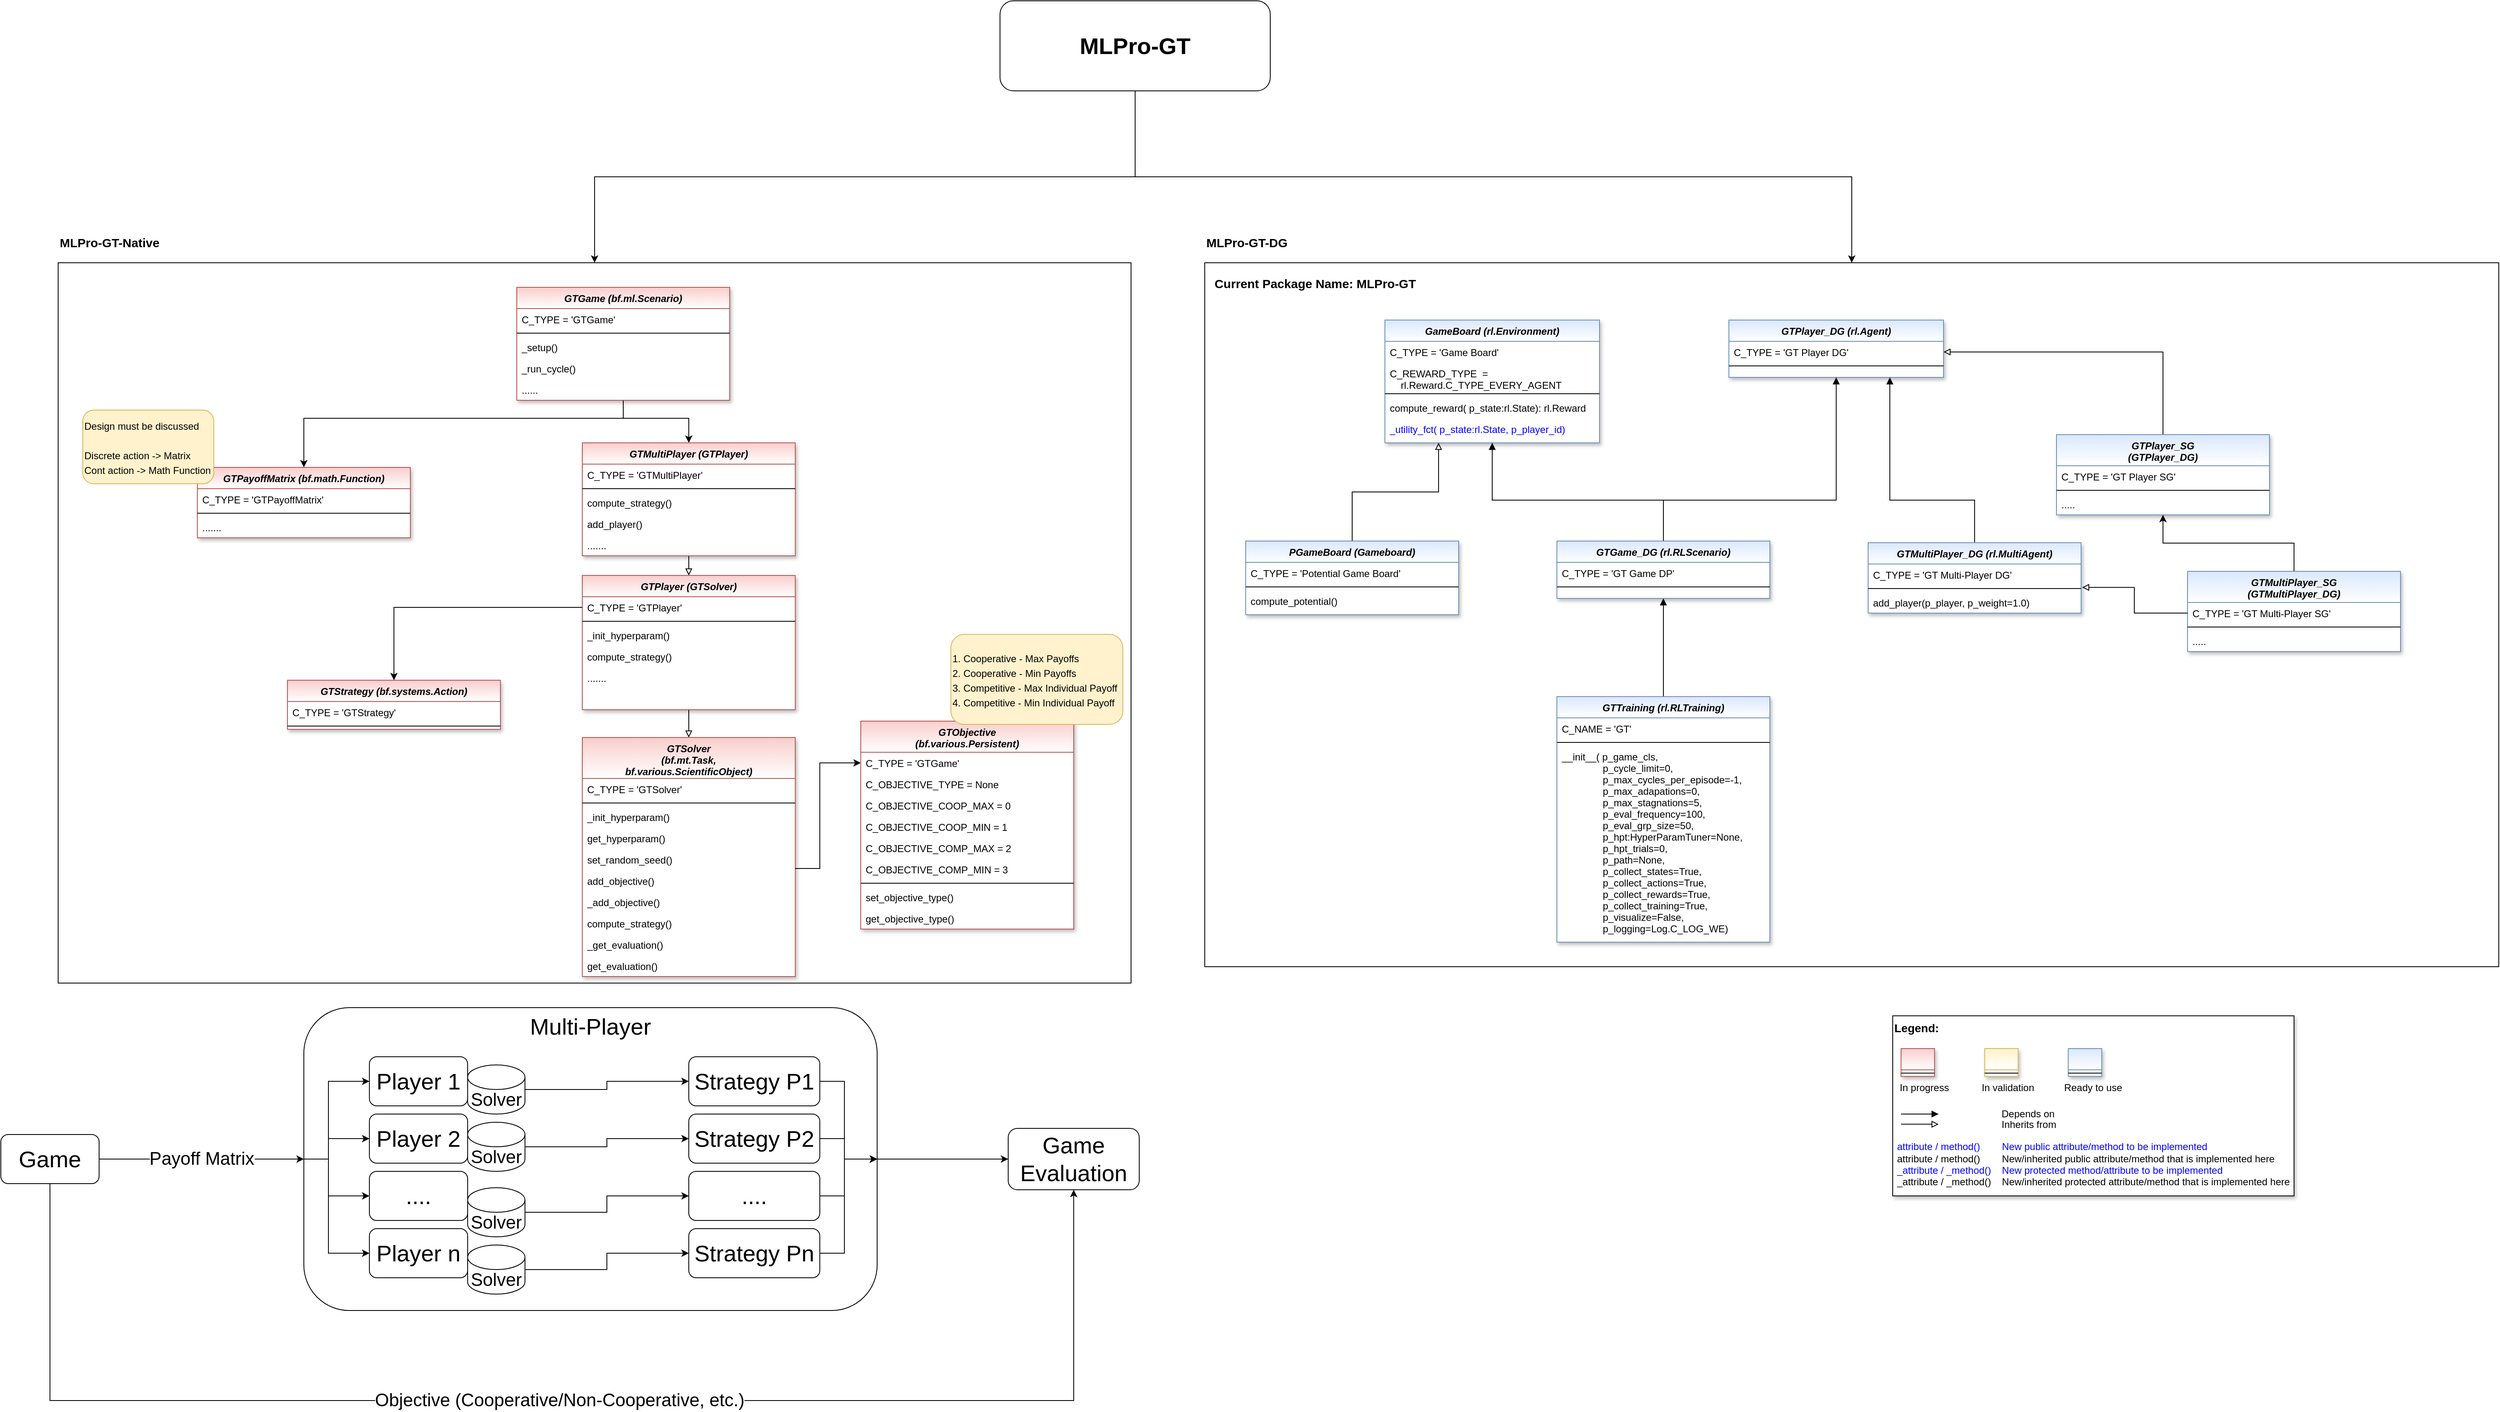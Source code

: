 <mxfile version="21.2.8" type="device">
  <diagram id="C5RBs43oDa-KdzZeNtuy" name="Page-1">
    <mxGraphModel dx="3770" dy="956" grid="1" gridSize="10" guides="1" tooltips="1" connect="1" arrows="1" fold="1" page="1" pageScale="1" pageWidth="2336" pageHeight="1654" math="0" shadow="0">
      <root>
        <mxCell id="WIyWlLk6GJQsqaUBKTNV-0" />
        <mxCell id="WIyWlLk6GJQsqaUBKTNV-1" parent="WIyWlLk6GJQsqaUBKTNV-0" />
        <mxCell id="edyi3nbPPrcbqIj7zXXI-0" value="" style="rounded=0;whiteSpace=wrap;html=1;fillColor=none;" parent="WIyWlLk6GJQsqaUBKTNV-1" vertex="1">
          <mxGeometry x="1290" y="390" width="1580" height="860" as="geometry" />
        </mxCell>
        <mxCell id="edyi3nbPPrcbqIj7zXXI-1" value="GTPlayer_DG (rl.Agent)" style="swimlane;fontStyle=3;align=center;verticalAlign=top;childLayout=stackLayout;horizontal=1;startSize=26;horizontalStack=0;resizeParent=1;resizeLast=0;collapsible=1;marginBottom=0;rounded=0;shadow=1;strokeWidth=1;fillColor=#dae8fc;strokeColor=#6c8ebf;gradientColor=#ffffff;swimlaneFillColor=#ffffff;" parent="WIyWlLk6GJQsqaUBKTNV-1" vertex="1">
          <mxGeometry x="1930" y="460" width="262" height="70" as="geometry">
            <mxRectangle x="230" y="140" width="160" height="26" as="alternateBounds" />
          </mxGeometry>
        </mxCell>
        <mxCell id="edyi3nbPPrcbqIj7zXXI-2" value="C_TYPE = &#39;GT Player DG&#39;" style="text;align=left;verticalAlign=top;spacingLeft=4;spacingRight=4;overflow=hidden;rotatable=0;points=[[0,0.5],[1,0.5]];portConstraint=eastwest;" parent="edyi3nbPPrcbqIj7zXXI-1" vertex="1">
          <mxGeometry y="26" width="262" height="26" as="geometry" />
        </mxCell>
        <mxCell id="edyi3nbPPrcbqIj7zXXI-3" value="" style="line;html=1;strokeWidth=1;align=left;verticalAlign=middle;spacingTop=-1;spacingLeft=3;spacingRight=3;rotatable=0;labelPosition=right;points=[];portConstraint=eastwest;" parent="edyi3nbPPrcbqIj7zXXI-1" vertex="1">
          <mxGeometry y="52" width="262" height="8" as="geometry" />
        </mxCell>
        <mxCell id="edyi3nbPPrcbqIj7zXXI-4" value="GameBoard (rl.Environment)" style="swimlane;fontStyle=3;align=center;verticalAlign=top;childLayout=stackLayout;horizontal=1;startSize=26;horizontalStack=0;resizeParent=1;resizeLast=0;collapsible=1;marginBottom=0;rounded=0;shadow=1;strokeWidth=1;fillColor=#dae8fc;strokeColor=#6c8ebf;gradientColor=#ffffff;swimlaneFillColor=#ffffff;" parent="WIyWlLk6GJQsqaUBKTNV-1" vertex="1">
          <mxGeometry x="1510" y="460" width="262" height="150" as="geometry">
            <mxRectangle x="230" y="140" width="160" height="26" as="alternateBounds" />
          </mxGeometry>
        </mxCell>
        <mxCell id="edyi3nbPPrcbqIj7zXXI-5" value="C_TYPE = &#39;Game Board&#39;" style="text;align=left;verticalAlign=top;spacingLeft=4;spacingRight=4;overflow=hidden;rotatable=0;points=[[0,0.5],[1,0.5]];portConstraint=eastwest;" parent="edyi3nbPPrcbqIj7zXXI-4" vertex="1">
          <mxGeometry y="26" width="262" height="26" as="geometry" />
        </mxCell>
        <mxCell id="edyi3nbPPrcbqIj7zXXI-6" value="C_REWARD_TYPE  = &#xa;    rl.Reward.C_TYPE_EVERY_AGENT" style="text;align=left;verticalAlign=top;spacingLeft=4;spacingRight=4;overflow=hidden;rotatable=0;points=[[0,0.5],[1,0.5]];portConstraint=eastwest;" parent="edyi3nbPPrcbqIj7zXXI-4" vertex="1">
          <mxGeometry y="52" width="262" height="34" as="geometry" />
        </mxCell>
        <mxCell id="edyi3nbPPrcbqIj7zXXI-7" value="" style="line;html=1;strokeWidth=1;align=left;verticalAlign=middle;spacingTop=-1;spacingLeft=3;spacingRight=3;rotatable=0;labelPosition=right;points=[];portConstraint=eastwest;" parent="edyi3nbPPrcbqIj7zXXI-4" vertex="1">
          <mxGeometry y="86" width="262" height="8" as="geometry" />
        </mxCell>
        <mxCell id="edyi3nbPPrcbqIj7zXXI-8" value="compute_reward( p_state:rl.State): rl.Reward" style="text;align=left;verticalAlign=top;spacingLeft=4;spacingRight=4;overflow=hidden;rotatable=0;points=[[0,0.5],[1,0.5]];portConstraint=eastwest;" parent="edyi3nbPPrcbqIj7zXXI-4" vertex="1">
          <mxGeometry y="94" width="262" height="26" as="geometry" />
        </mxCell>
        <mxCell id="edyi3nbPPrcbqIj7zXXI-9" value="_utility_fct( p_state:rl.State, p_player_id)" style="text;align=left;verticalAlign=top;spacingLeft=4;spacingRight=4;overflow=hidden;rotatable=0;points=[[0,0.5],[1,0.5]];portConstraint=eastwest;fontColor=#0000FF;" parent="edyi3nbPPrcbqIj7zXXI-4" vertex="1">
          <mxGeometry y="120" width="262" height="26" as="geometry" />
        </mxCell>
        <mxCell id="edyi3nbPPrcbqIj7zXXI-10" style="edgeStyle=orthogonalEdgeStyle;rounded=0;orthogonalLoop=1;jettySize=auto;html=1;entryX=0.5;entryY=1;entryDx=0;entryDy=0;endArrow=block;endFill=1;exitX=0.5;exitY=0;exitDx=0;exitDy=0;" parent="WIyWlLk6GJQsqaUBKTNV-1" source="edyi3nbPPrcbqIj7zXXI-12" target="edyi3nbPPrcbqIj7zXXI-4" edge="1">
          <mxGeometry relative="1" as="geometry">
            <Array as="points">
              <mxPoint x="1830" y="680" />
              <mxPoint x="1638" y="680" />
            </Array>
          </mxGeometry>
        </mxCell>
        <mxCell id="edyi3nbPPrcbqIj7zXXI-11" style="edgeStyle=orthogonalEdgeStyle;rounded=0;orthogonalLoop=1;jettySize=auto;html=1;entryX=0.5;entryY=1;entryDx=0;entryDy=0;endArrow=block;endFill=1;exitX=0.5;exitY=0;exitDx=0;exitDy=0;" parent="WIyWlLk6GJQsqaUBKTNV-1" source="edyi3nbPPrcbqIj7zXXI-12" target="edyi3nbPPrcbqIj7zXXI-1" edge="1">
          <mxGeometry relative="1" as="geometry">
            <Array as="points">
              <mxPoint x="1830" y="680" />
              <mxPoint x="2018" y="680" />
            </Array>
          </mxGeometry>
        </mxCell>
        <mxCell id="edyi3nbPPrcbqIj7zXXI-12" value="GTGame_DG (rl.RLScenario)" style="swimlane;fontStyle=3;align=center;verticalAlign=top;childLayout=stackLayout;horizontal=1;startSize=26;horizontalStack=0;resizeParent=1;resizeLast=0;collapsible=1;marginBottom=0;rounded=0;shadow=1;strokeWidth=1;fillColor=#dae8fc;strokeColor=#6c8ebf;gradientColor=#ffffff;swimlaneFillColor=#ffffff;" parent="WIyWlLk6GJQsqaUBKTNV-1" vertex="1">
          <mxGeometry x="1720" y="730" width="260" height="70" as="geometry">
            <mxRectangle x="230" y="140" width="160" height="26" as="alternateBounds" />
          </mxGeometry>
        </mxCell>
        <mxCell id="edyi3nbPPrcbqIj7zXXI-13" value="C_TYPE = &#39;GT Game DP&#39;" style="text;align=left;verticalAlign=top;spacingLeft=4;spacingRight=4;overflow=hidden;rotatable=0;points=[[0,0.5],[1,0.5]];portConstraint=eastwest;" parent="edyi3nbPPrcbqIj7zXXI-12" vertex="1">
          <mxGeometry y="26" width="260" height="26" as="geometry" />
        </mxCell>
        <mxCell id="edyi3nbPPrcbqIj7zXXI-14" value="" style="line;html=1;strokeWidth=1;align=left;verticalAlign=middle;spacingTop=-1;spacingLeft=3;spacingRight=3;rotatable=0;labelPosition=right;points=[];portConstraint=eastwest;" parent="edyi3nbPPrcbqIj7zXXI-12" vertex="1">
          <mxGeometry y="52" width="260" height="8" as="geometry" />
        </mxCell>
        <mxCell id="edyi3nbPPrcbqIj7zXXI-15" style="edgeStyle=orthogonalEdgeStyle;rounded=0;orthogonalLoop=1;jettySize=auto;html=1;entryX=0.25;entryY=1;entryDx=0;entryDy=0;endArrow=block;endFill=0;" parent="WIyWlLk6GJQsqaUBKTNV-1" source="edyi3nbPPrcbqIj7zXXI-16" target="edyi3nbPPrcbqIj7zXXI-4" edge="1">
          <mxGeometry relative="1" as="geometry">
            <mxPoint x="1590" y="640" as="targetPoint" />
          </mxGeometry>
        </mxCell>
        <mxCell id="edyi3nbPPrcbqIj7zXXI-16" value="PGameBoard (Gameboard)" style="swimlane;fontStyle=3;align=center;verticalAlign=top;childLayout=stackLayout;horizontal=1;startSize=26;horizontalStack=0;resizeParent=1;resizeLast=0;collapsible=1;marginBottom=0;rounded=0;shadow=1;strokeWidth=1;fillColor=#dae8fc;strokeColor=#6c8ebf;gradientColor=#ffffff;swimlaneFillColor=#ffffff;" parent="WIyWlLk6GJQsqaUBKTNV-1" vertex="1">
          <mxGeometry x="1340" y="730" width="260" height="90" as="geometry">
            <mxRectangle x="230" y="140" width="160" height="26" as="alternateBounds" />
          </mxGeometry>
        </mxCell>
        <mxCell id="edyi3nbPPrcbqIj7zXXI-17" value="C_TYPE = &#39;Potential Game Board&#39;" style="text;align=left;verticalAlign=top;spacingLeft=4;spacingRight=4;overflow=hidden;rotatable=0;points=[[0,0.5],[1,0.5]];portConstraint=eastwest;" parent="edyi3nbPPrcbqIj7zXXI-16" vertex="1">
          <mxGeometry y="26" width="260" height="26" as="geometry" />
        </mxCell>
        <mxCell id="edyi3nbPPrcbqIj7zXXI-18" value="" style="line;html=1;strokeWidth=1;align=left;verticalAlign=middle;spacingTop=-1;spacingLeft=3;spacingRight=3;rotatable=0;labelPosition=right;points=[];portConstraint=eastwest;" parent="edyi3nbPPrcbqIj7zXXI-16" vertex="1">
          <mxGeometry y="52" width="260" height="8" as="geometry" />
        </mxCell>
        <mxCell id="edyi3nbPPrcbqIj7zXXI-19" value="compute_potential()" style="text;align=left;verticalAlign=top;spacingLeft=4;spacingRight=4;overflow=hidden;rotatable=0;points=[[0,0.5],[1,0.5]];portConstraint=eastwest;" parent="edyi3nbPPrcbqIj7zXXI-16" vertex="1">
          <mxGeometry y="60" width="260" height="26" as="geometry" />
        </mxCell>
        <mxCell id="edyi3nbPPrcbqIj7zXXI-20" style="edgeStyle=orthogonalEdgeStyle;rounded=0;orthogonalLoop=1;jettySize=auto;html=1;entryX=0.75;entryY=1;entryDx=0;entryDy=0;endArrow=block;endFill=1;exitX=0.5;exitY=0;exitDx=0;exitDy=0;" parent="WIyWlLk6GJQsqaUBKTNV-1" source="edyi3nbPPrcbqIj7zXXI-21" target="edyi3nbPPrcbqIj7zXXI-1" edge="1">
          <mxGeometry relative="1" as="geometry">
            <Array as="points">
              <mxPoint x="2170" y="680" />
              <mxPoint x="2073" y="680" />
            </Array>
          </mxGeometry>
        </mxCell>
        <mxCell id="edyi3nbPPrcbqIj7zXXI-21" value="GTMultiPlayer_DG (rl.MultiAgent)" style="swimlane;fontStyle=3;align=center;verticalAlign=top;childLayout=stackLayout;horizontal=1;startSize=26;horizontalStack=0;resizeParent=1;resizeLast=0;collapsible=1;marginBottom=0;rounded=0;shadow=1;strokeWidth=1;fillColor=#dae8fc;strokeColor=#6c8ebf;gradientColor=#ffffff;swimlaneFillColor=#ffffff;" parent="WIyWlLk6GJQsqaUBKTNV-1" vertex="1">
          <mxGeometry x="2100" y="732" width="260" height="86" as="geometry">
            <mxRectangle x="230" y="140" width="160" height="26" as="alternateBounds" />
          </mxGeometry>
        </mxCell>
        <mxCell id="edyi3nbPPrcbqIj7zXXI-22" value="C_TYPE = &#39;GT Multi-Player DG&#39;" style="text;align=left;verticalAlign=top;spacingLeft=4;spacingRight=4;overflow=hidden;rotatable=0;points=[[0,0.5],[1,0.5]];portConstraint=eastwest;" parent="edyi3nbPPrcbqIj7zXXI-21" vertex="1">
          <mxGeometry y="26" width="260" height="26" as="geometry" />
        </mxCell>
        <mxCell id="edyi3nbPPrcbqIj7zXXI-23" value="" style="line;html=1;strokeWidth=1;align=left;verticalAlign=middle;spacingTop=-1;spacingLeft=3;spacingRight=3;rotatable=0;labelPosition=right;points=[];portConstraint=eastwest;" parent="edyi3nbPPrcbqIj7zXXI-21" vertex="1">
          <mxGeometry y="52" width="260" height="8" as="geometry" />
        </mxCell>
        <mxCell id="edyi3nbPPrcbqIj7zXXI-24" value="add_player(p_player, p_weight=1.0)" style="text;align=left;verticalAlign=top;spacingLeft=4;spacingRight=4;overflow=hidden;rotatable=0;points=[[0,0.5],[1,0.5]];portConstraint=eastwest;" parent="edyi3nbPPrcbqIj7zXXI-21" vertex="1">
          <mxGeometry y="60" width="260" height="26" as="geometry" />
        </mxCell>
        <mxCell id="edyi3nbPPrcbqIj7zXXI-25" style="edgeStyle=orthogonalEdgeStyle;rounded=0;orthogonalLoop=1;jettySize=auto;html=1;entryX=0.5;entryY=1;entryDx=0;entryDy=0;endArrow=block;endFill=1;" parent="WIyWlLk6GJQsqaUBKTNV-1" source="edyi3nbPPrcbqIj7zXXI-26" target="edyi3nbPPrcbqIj7zXXI-12" edge="1">
          <mxGeometry relative="1" as="geometry" />
        </mxCell>
        <mxCell id="edyi3nbPPrcbqIj7zXXI-26" value="GTTraining (rl.RLTraining)" style="swimlane;fontStyle=3;align=center;verticalAlign=top;childLayout=stackLayout;horizontal=1;startSize=26;horizontalStack=0;resizeParent=1;resizeLast=0;collapsible=1;marginBottom=0;rounded=0;shadow=1;strokeWidth=1;fillColor=#dae8fc;strokeColor=#6c8ebf;swimlaneFillColor=#ffffff;gradientColor=#ffffff;glass=0;" parent="WIyWlLk6GJQsqaUBKTNV-1" vertex="1">
          <mxGeometry x="1720" y="920" width="260" height="300" as="geometry">
            <mxRectangle x="230" y="140" width="160" height="26" as="alternateBounds" />
          </mxGeometry>
        </mxCell>
        <mxCell id="edyi3nbPPrcbqIj7zXXI-27" value="C_NAME = &#39;GT&#39;" style="text;align=left;verticalAlign=top;spacingLeft=4;spacingRight=4;overflow=hidden;rotatable=0;points=[[0,0.5],[1,0.5]];portConstraint=eastwest;" parent="edyi3nbPPrcbqIj7zXXI-26" vertex="1">
          <mxGeometry y="26" width="260" height="26" as="geometry" />
        </mxCell>
        <mxCell id="edyi3nbPPrcbqIj7zXXI-28" value="" style="line;html=1;strokeWidth=1;align=left;verticalAlign=middle;spacingTop=-1;spacingLeft=3;spacingRight=3;rotatable=0;labelPosition=right;points=[];portConstraint=eastwest;" parent="edyi3nbPPrcbqIj7zXXI-26" vertex="1">
          <mxGeometry y="52" width="260" height="8" as="geometry" />
        </mxCell>
        <mxCell id="edyi3nbPPrcbqIj7zXXI-29" value="__init__( p_game_cls, &#xa;               p_cycle_limit=0,&#xa;               p_max_cycles_per_episode=-1, &#xa;               p_max_adapations=0,&#xa;               p_max_stagnations=5,&#xa;               p_eval_frequency=100,&#xa;               p_eval_grp_size=50,&#xa;               p_hpt:HyperParamTuner=None,&#xa;               p_hpt_trials=0,&#xa;               p_path=None,&#xa;               p_collect_states=True,&#xa;               p_collect_actions=True,&#xa;               p_collect_rewards=True,&#xa;               p_collect_training=True,&#xa;               p_visualize=False,&#xa;               p_logging=Log.C_LOG_WE)" style="text;align=left;verticalAlign=top;spacingLeft=4;spacingRight=4;overflow=hidden;rotatable=0;points=[[0,0.5],[1,0.5]];portConstraint=eastwest;" parent="edyi3nbPPrcbqIj7zXXI-26" vertex="1">
          <mxGeometry y="60" width="260" height="240" as="geometry" />
        </mxCell>
        <mxCell id="edyi3nbPPrcbqIj7zXXI-30" value="" style="group" parent="WIyWlLk6GJQsqaUBKTNV-1" vertex="1" connectable="0">
          <mxGeometry x="2130" y="1310" width="490" height="220" as="geometry" />
        </mxCell>
        <mxCell id="edyi3nbPPrcbqIj7zXXI-31" value="&lt;font color=&quot;#000000&quot; size=&quot;1&quot;&gt;&lt;b style=&quot;font-size: 14px&quot;&gt;Legend:&lt;br&gt;&lt;/b&gt;&lt;/font&gt;&lt;br&gt;&lt;br&gt;&lt;br&gt;&lt;font color=&quot;#0000ff&quot; style=&quot;font-size: 6px&quot;&gt;&lt;br&gt;&lt;/font&gt;&lt;span style=&quot;color: rgb(0 , 0 , 0)&quot;&gt;&lt;font style=&quot;font-size: 4px&quot;&gt;&amp;nbsp; &amp;nbsp;&lt;/font&gt;&amp;nbsp;In progress&amp;nbsp; &amp;nbsp; &amp;nbsp; &amp;nbsp; &amp;nbsp; &amp;nbsp; In validation&amp;nbsp; &amp;nbsp; &amp;nbsp; &amp;nbsp; &amp;nbsp; &amp;nbsp;Ready to use&lt;/span&gt;&lt;font color=&quot;#000000&quot;&gt;&amp;nbsp;&lt;br&gt;&lt;/font&gt;&lt;font color=&quot;#0000ff&quot;&gt;&lt;br&gt;&lt;br&gt;&lt;br&gt;&lt;br&gt;&amp;nbsp;attribute / method()&amp;nbsp; &amp;nbsp; &amp;nbsp; &amp;nbsp; New public attribute/method to be implemented&lt;/font&gt;&lt;br&gt;&lt;font color=&quot;#000000&quot;&gt;&amp;nbsp;&lt;/font&gt;&lt;font color=&quot;#000000&quot;&gt;attribute / method()&lt;span&gt;	&lt;/span&gt;&amp;nbsp; &amp;nbsp; &amp;nbsp; &amp;nbsp;New/inherited public attribute/method that is implemented here&lt;br&gt;&lt;/font&gt;&lt;font color=&quot;#0000ff&quot;&gt;&amp;nbsp;_attribute /&amp;nbsp;&lt;/font&gt;&lt;font color=&quot;#0000ff&quot;&gt;_method()&amp;nbsp; &amp;nbsp; New protected method/attribute to be implemented&lt;/font&gt;&lt;br&gt;&lt;font color=&quot;#000000&quot;&gt;&amp;nbsp;_attribute / _method()&amp;nbsp; &amp;nbsp; New/inherited protected attribute/method that is implemented here&lt;br&gt;&lt;/font&gt;&lt;font color=&quot;#000000&quot;&gt;&lt;br&gt;&lt;br&gt;&lt;br&gt;&lt;br&gt;&lt;br&gt;&lt;/font&gt;" style="text;html=1;align=left;verticalAlign=top;whiteSpace=wrap;rounded=0;fontColor=#006600;strokeColor=#000000;shadow=1;fillColor=#ffffff;" parent="edyi3nbPPrcbqIj7zXXI-30" vertex="1">
          <mxGeometry width="490.0" height="220" as="geometry" />
        </mxCell>
        <mxCell id="edyi3nbPPrcbqIj7zXXI-32" value="Depends on" style="endArrow=block;html=1;labelPosition=right;verticalLabelPosition=middle;align=left;verticalAlign=middle;endFill=1;fontSize=12;" parent="edyi3nbPPrcbqIj7zXXI-30" edge="1">
          <mxGeometry x="-1623.125" y="-2180" width="51.042" height="50" as="geometry">
            <mxPoint x="10.208" y="120.003" as="sourcePoint" />
            <mxPoint x="55.991" y="120.003" as="targetPoint" />
            <mxPoint x="98" as="offset" />
            <Array as="points">
              <mxPoint x="30.625" y="120" />
            </Array>
          </mxGeometry>
        </mxCell>
        <mxCell id="edyi3nbPPrcbqIj7zXXI-33" value="Inherits from" style="endArrow=block;html=1;labelPosition=right;verticalLabelPosition=middle;align=left;verticalAlign=middle;endFill=0;fontSize=12;" parent="edyi3nbPPrcbqIj7zXXI-30" edge="1">
          <mxGeometry x="-1623.125" y="-2180" width="51.042" height="50" as="geometry">
            <mxPoint x="10.208" y="132.385" as="sourcePoint" />
            <mxPoint x="55.991" y="132.385" as="targetPoint" />
            <mxPoint x="98" y="1" as="offset" />
          </mxGeometry>
        </mxCell>
        <mxCell id="edyi3nbPPrcbqIj7zXXI-34" value="" style="swimlane;fontStyle=3;align=center;verticalAlign=top;childLayout=stackLayout;horizontal=1;startSize=26;horizontalStack=0;resizeParent=1;resizeLast=0;collapsible=1;marginBottom=0;rounded=0;shadow=1;strokeWidth=1;fillColor=#f8cecc;strokeColor=#b85450;gradientColor=#ffffff;swimlaneFillColor=#ffffff;" parent="edyi3nbPPrcbqIj7zXXI-30" vertex="1">
          <mxGeometry x="10.208" y="40" width="40.833" height="34" as="geometry">
            <mxRectangle x="230" y="140" width="160" height="26" as="alternateBounds" />
          </mxGeometry>
        </mxCell>
        <mxCell id="edyi3nbPPrcbqIj7zXXI-35" value="" style="line;html=1;strokeWidth=1;align=left;verticalAlign=middle;spacingTop=-1;spacingLeft=3;spacingRight=3;rotatable=0;labelPosition=right;points=[];portConstraint=eastwest;" parent="edyi3nbPPrcbqIj7zXXI-34" vertex="1">
          <mxGeometry y="26" width="40.833" height="8" as="geometry" />
        </mxCell>
        <mxCell id="edyi3nbPPrcbqIj7zXXI-36" value="" style="swimlane;fontStyle=3;align=center;verticalAlign=top;childLayout=stackLayout;horizontal=1;startSize=26;horizontalStack=0;resizeParent=1;resizeLast=0;collapsible=1;marginBottom=0;rounded=0;shadow=1;strokeWidth=1;fillColor=#fff2cc;strokeColor=#d6b656;gradientColor=#ffffff;swimlaneFillColor=#ffffff;" parent="edyi3nbPPrcbqIj7zXXI-30" vertex="1">
          <mxGeometry x="112.292" y="40" width="40.833" height="34" as="geometry">
            <mxRectangle x="230" y="140" width="160" height="26" as="alternateBounds" />
          </mxGeometry>
        </mxCell>
        <mxCell id="edyi3nbPPrcbqIj7zXXI-37" value="" style="line;html=1;strokeWidth=1;align=left;verticalAlign=middle;spacingTop=-1;spacingLeft=3;spacingRight=3;rotatable=0;labelPosition=right;points=[];portConstraint=eastwest;" parent="edyi3nbPPrcbqIj7zXXI-36" vertex="1">
          <mxGeometry y="26" width="40.833" height="8" as="geometry" />
        </mxCell>
        <mxCell id="edyi3nbPPrcbqIj7zXXI-38" value="" style="swimlane;fontStyle=3;align=center;verticalAlign=top;childLayout=stackLayout;horizontal=1;startSize=26;horizontalStack=0;resizeParent=1;resizeLast=0;collapsible=1;marginBottom=0;rounded=0;shadow=1;strokeWidth=1;fillColor=#dae8fc;strokeColor=#6c8ebf;gradientColor=#ffffff;swimlaneFillColor=#ffffff;" parent="edyi3nbPPrcbqIj7zXXI-30" vertex="1">
          <mxGeometry x="214.375" y="40" width="40.833" height="34" as="geometry">
            <mxRectangle x="230" y="140" width="160" height="26" as="alternateBounds" />
          </mxGeometry>
        </mxCell>
        <mxCell id="edyi3nbPPrcbqIj7zXXI-39" value="" style="line;html=1;strokeWidth=1;align=left;verticalAlign=middle;spacingTop=-1;spacingLeft=3;spacingRight=3;rotatable=0;labelPosition=right;points=[];portConstraint=eastwest;" parent="edyi3nbPPrcbqIj7zXXI-38" vertex="1">
          <mxGeometry y="26" width="40.833" height="8" as="geometry" />
        </mxCell>
        <mxCell id="edyi3nbPPrcbqIj7zXXI-40" value="Current Package Name: MLPro-GT" style="text;html=1;strokeColor=none;fillColor=none;align=left;verticalAlign=middle;whiteSpace=wrap;rounded=0;fontSize=15;fontStyle=1" parent="WIyWlLk6GJQsqaUBKTNV-1" vertex="1">
          <mxGeometry x="1300" y="400" width="290" height="30" as="geometry" />
        </mxCell>
        <mxCell id="edyi3nbPPrcbqIj7zXXI-41" value="MLPro-GT-DG" style="text;html=1;strokeColor=none;fillColor=none;align=left;verticalAlign=middle;whiteSpace=wrap;rounded=0;fontSize=15;fontStyle=1" parent="WIyWlLk6GJQsqaUBKTNV-1" vertex="1">
          <mxGeometry x="1290" y="350" width="290" height="30" as="geometry" />
        </mxCell>
        <mxCell id="edyi3nbPPrcbqIj7zXXI-42" value="" style="rounded=0;whiteSpace=wrap;html=1;fillColor=none;" parent="WIyWlLk6GJQsqaUBKTNV-1" vertex="1">
          <mxGeometry x="-110" y="390" width="1310" height="880" as="geometry" />
        </mxCell>
        <mxCell id="edyi3nbPPrcbqIj7zXXI-43" value="MLPro-GT-Native" style="text;html=1;strokeColor=none;fillColor=none;align=left;verticalAlign=middle;whiteSpace=wrap;rounded=0;fontSize=15;fontStyle=1" parent="WIyWlLk6GJQsqaUBKTNV-1" vertex="1">
          <mxGeometry x="-110" y="350" width="290" height="30" as="geometry" />
        </mxCell>
        <mxCell id="edyi3nbPPrcbqIj7zXXI-44" style="edgeStyle=orthogonalEdgeStyle;rounded=0;orthogonalLoop=1;jettySize=auto;html=1;exitX=0.5;exitY=1;exitDx=0;exitDy=0;strokeColor=#000000;fontSize=12;fontColor=#FF0000;" parent="WIyWlLk6GJQsqaUBKTNV-1" source="edyi3nbPPrcbqIj7zXXI-47" target="edyi3nbPPrcbqIj7zXXI-62" edge="1">
          <mxGeometry relative="1" as="geometry">
            <Array as="points">
              <mxPoint x="580" y="580" />
              <mxPoint x="660" y="580" />
            </Array>
          </mxGeometry>
        </mxCell>
        <mxCell id="edyi3nbPPrcbqIj7zXXI-45" style="edgeStyle=orthogonalEdgeStyle;rounded=0;orthogonalLoop=1;jettySize=auto;html=1;exitX=0.5;exitY=1;exitDx=0;exitDy=0;strokeColor=#000000;fontSize=12;fontColor=#FF0000;" parent="WIyWlLk6GJQsqaUBKTNV-1" source="edyi3nbPPrcbqIj7zXXI-47" target="edyi3nbPPrcbqIj7zXXI-69" edge="1">
          <mxGeometry relative="1" as="geometry">
            <Array as="points">
              <mxPoint x="580" y="580" />
              <mxPoint x="190" y="580" />
            </Array>
          </mxGeometry>
        </mxCell>
        <mxCell id="edyi3nbPPrcbqIj7zXXI-47" value="GTGame (bf.ml.Scenario)" style="swimlane;fontStyle=3;align=center;verticalAlign=top;childLayout=stackLayout;horizontal=1;startSize=26;horizontalStack=0;resizeParent=1;resizeLast=0;collapsible=1;marginBottom=0;rounded=0;shadow=1;strokeWidth=1;fillColor=#f8cecc;strokeColor=#b85450;swimlaneFillColor=#ffffff;gradientColor=#FFFFFF;" parent="WIyWlLk6GJQsqaUBKTNV-1" vertex="1">
          <mxGeometry x="450" y="420" width="260" height="138" as="geometry">
            <mxRectangle x="230" y="140" width="160" height="26" as="alternateBounds" />
          </mxGeometry>
        </mxCell>
        <mxCell id="edyi3nbPPrcbqIj7zXXI-48" value="C_TYPE = &#39;GTGame&#39;" style="text;align=left;verticalAlign=top;spacingLeft=4;spacingRight=4;overflow=hidden;rotatable=0;points=[[0,0.5],[1,0.5]];portConstraint=eastwest;" parent="edyi3nbPPrcbqIj7zXXI-47" vertex="1">
          <mxGeometry y="26" width="260" height="26" as="geometry" />
        </mxCell>
        <mxCell id="edyi3nbPPrcbqIj7zXXI-49" value="" style="line;html=1;strokeWidth=1;align=left;verticalAlign=middle;spacingTop=-1;spacingLeft=3;spacingRight=3;rotatable=0;labelPosition=right;points=[];portConstraint=eastwest;" parent="edyi3nbPPrcbqIj7zXXI-47" vertex="1">
          <mxGeometry y="52" width="260" height="8" as="geometry" />
        </mxCell>
        <mxCell id="PY6VnsQkHOvrlPO8x4ux-0" value="_setup()" style="text;align=left;verticalAlign=top;spacingLeft=4;spacingRight=4;overflow=hidden;rotatable=0;points=[[0,0.5],[1,0.5]];portConstraint=eastwest;" parent="edyi3nbPPrcbqIj7zXXI-47" vertex="1">
          <mxGeometry y="60" width="260" height="26" as="geometry" />
        </mxCell>
        <mxCell id="PY6VnsQkHOvrlPO8x4ux-1" value="_run_cycle()" style="text;align=left;verticalAlign=top;spacingLeft=4;spacingRight=4;overflow=hidden;rotatable=0;points=[[0,0.5],[1,0.5]];portConstraint=eastwest;" parent="edyi3nbPPrcbqIj7zXXI-47" vertex="1">
          <mxGeometry y="86" width="260" height="26" as="geometry" />
        </mxCell>
        <mxCell id="PY6VnsQkHOvrlPO8x4ux-2" value="......" style="text;align=left;verticalAlign=top;spacingLeft=4;spacingRight=4;overflow=hidden;rotatable=0;points=[[0,0.5],[1,0.5]];portConstraint=eastwest;" parent="edyi3nbPPrcbqIj7zXXI-47" vertex="1">
          <mxGeometry y="112" width="260" height="26" as="geometry" />
        </mxCell>
        <mxCell id="edyi3nbPPrcbqIj7zXXI-54" style="edgeStyle=orthogonalEdgeStyle;rounded=0;orthogonalLoop=1;jettySize=auto;html=1;exitX=0.5;exitY=1;exitDx=0;exitDy=0;strokeColor=#000000;fontSize=12;fontColor=#FF0000;endArrow=block;endFill=0;" parent="WIyWlLk6GJQsqaUBKTNV-1" source="edyi3nbPPrcbqIj7zXXI-55" target="edyi3nbPPrcbqIj7zXXI-65" edge="1">
          <mxGeometry relative="1" as="geometry" />
        </mxCell>
        <mxCell id="edyi3nbPPrcbqIj7zXXI-55" value="GTPlayer (GTSolver)" style="swimlane;fontStyle=3;align=center;verticalAlign=top;childLayout=stackLayout;horizontal=1;startSize=26;horizontalStack=0;resizeParent=1;resizeLast=0;collapsible=1;marginBottom=0;rounded=0;shadow=1;strokeWidth=1;fillColor=#f8cecc;strokeColor=#b85450;swimlaneFillColor=#ffffff;gradientColor=#FFFFFF;" parent="WIyWlLk6GJQsqaUBKTNV-1" vertex="1">
          <mxGeometry x="530" y="772" width="260" height="164" as="geometry">
            <mxRectangle x="230" y="140" width="160" height="26" as="alternateBounds" />
          </mxGeometry>
        </mxCell>
        <mxCell id="edyi3nbPPrcbqIj7zXXI-56" value="C_TYPE = &#39;GTPlayer&#39;" style="text;align=left;verticalAlign=top;spacingLeft=4;spacingRight=4;overflow=hidden;rotatable=0;points=[[0,0.5],[1,0.5]];portConstraint=eastwest;" parent="edyi3nbPPrcbqIj7zXXI-55" vertex="1">
          <mxGeometry y="26" width="260" height="26" as="geometry" />
        </mxCell>
        <mxCell id="edyi3nbPPrcbqIj7zXXI-57" value="" style="line;html=1;strokeWidth=1;align=left;verticalAlign=middle;spacingTop=-1;spacingLeft=3;spacingRight=3;rotatable=0;labelPosition=right;points=[];portConstraint=eastwest;" parent="edyi3nbPPrcbqIj7zXXI-55" vertex="1">
          <mxGeometry y="52" width="260" height="8" as="geometry" />
        </mxCell>
        <mxCell id="PY6VnsQkHOvrlPO8x4ux-17" value="_init_hyperparam()" style="text;align=left;verticalAlign=top;spacingLeft=4;spacingRight=4;overflow=hidden;rotatable=0;points=[[0,0.5],[1,0.5]];portConstraint=eastwest;" parent="edyi3nbPPrcbqIj7zXXI-55" vertex="1">
          <mxGeometry y="60" width="260" height="26" as="geometry" />
        </mxCell>
        <mxCell id="PY6VnsQkHOvrlPO8x4ux-18" value="compute_strategy()" style="text;align=left;verticalAlign=top;spacingLeft=4;spacingRight=4;overflow=hidden;rotatable=0;points=[[0,0.5],[1,0.5]];portConstraint=eastwest;" parent="edyi3nbPPrcbqIj7zXXI-55" vertex="1">
          <mxGeometry y="86" width="260" height="26" as="geometry" />
        </mxCell>
        <mxCell id="t9TUbWGLYjImF-15B29y-14" value="......." style="text;align=left;verticalAlign=top;spacingLeft=4;spacingRight=4;overflow=hidden;rotatable=0;points=[[0,0.5],[1,0.5]];portConstraint=eastwest;" vertex="1" parent="edyi3nbPPrcbqIj7zXXI-55">
          <mxGeometry y="112" width="260" height="26" as="geometry" />
        </mxCell>
        <mxCell id="edyi3nbPPrcbqIj7zXXI-58" value="GTStrategy (bf.systems.Action)" style="swimlane;fontStyle=3;align=center;verticalAlign=top;childLayout=stackLayout;horizontal=1;startSize=26;horizontalStack=0;resizeParent=1;resizeLast=0;collapsible=1;marginBottom=0;rounded=0;shadow=1;strokeWidth=1;fillColor=#f8cecc;strokeColor=#b85450;swimlaneFillColor=#ffffff;gradientColor=#FFFFFF;" parent="WIyWlLk6GJQsqaUBKTNV-1" vertex="1">
          <mxGeometry x="170" y="900" width="260" height="60" as="geometry">
            <mxRectangle x="230" y="140" width="160" height="26" as="alternateBounds" />
          </mxGeometry>
        </mxCell>
        <mxCell id="edyi3nbPPrcbqIj7zXXI-59" value="C_TYPE = &#39;GTStrategy&#39;" style="text;align=left;verticalAlign=top;spacingLeft=4;spacingRight=4;overflow=hidden;rotatable=0;points=[[0,0.5],[1,0.5]];portConstraint=eastwest;" parent="edyi3nbPPrcbqIj7zXXI-58" vertex="1">
          <mxGeometry y="26" width="260" height="26" as="geometry" />
        </mxCell>
        <mxCell id="edyi3nbPPrcbqIj7zXXI-60" value="" style="line;html=1;strokeWidth=1;align=left;verticalAlign=middle;spacingTop=-1;spacingLeft=3;spacingRight=3;rotatable=0;labelPosition=right;points=[];portConstraint=eastwest;" parent="edyi3nbPPrcbqIj7zXXI-58" vertex="1">
          <mxGeometry y="52" width="260" height="8" as="geometry" />
        </mxCell>
        <mxCell id="edyi3nbPPrcbqIj7zXXI-61" style="edgeStyle=orthogonalEdgeStyle;rounded=0;orthogonalLoop=1;jettySize=auto;html=1;exitX=0.5;exitY=1;exitDx=0;exitDy=0;entryX=0.5;entryY=0;entryDx=0;entryDy=0;strokeColor=#000000;fontSize=12;fontColor=#FF0000;endArrow=block;endFill=0;" parent="WIyWlLk6GJQsqaUBKTNV-1" source="edyi3nbPPrcbqIj7zXXI-62" target="edyi3nbPPrcbqIj7zXXI-55" edge="1">
          <mxGeometry relative="1" as="geometry" />
        </mxCell>
        <mxCell id="edyi3nbPPrcbqIj7zXXI-62" value="GTMultiPlayer (GTPlayer)" style="swimlane;fontStyle=3;align=center;verticalAlign=top;childLayout=stackLayout;horizontal=1;startSize=26;horizontalStack=0;resizeParent=1;resizeLast=0;collapsible=1;marginBottom=0;rounded=0;shadow=1;strokeWidth=1;fillColor=#f8cecc;strokeColor=#b85450;swimlaneFillColor=#ffffff;gradientColor=#FFFFFF;" parent="WIyWlLk6GJQsqaUBKTNV-1" vertex="1">
          <mxGeometry x="530" y="610" width="260" height="138" as="geometry">
            <mxRectangle x="230" y="140" width="160" height="26" as="alternateBounds" />
          </mxGeometry>
        </mxCell>
        <mxCell id="edyi3nbPPrcbqIj7zXXI-63" value="C_TYPE = &#39;GTMultiPlayer&#39;" style="text;align=left;verticalAlign=top;spacingLeft=4;spacingRight=4;overflow=hidden;rotatable=0;points=[[0,0.5],[1,0.5]];portConstraint=eastwest;" parent="edyi3nbPPrcbqIj7zXXI-62" vertex="1">
          <mxGeometry y="26" width="260" height="26" as="geometry" />
        </mxCell>
        <mxCell id="edyi3nbPPrcbqIj7zXXI-64" value="" style="line;html=1;strokeWidth=1;align=left;verticalAlign=middle;spacingTop=-1;spacingLeft=3;spacingRight=3;rotatable=0;labelPosition=right;points=[];portConstraint=eastwest;" parent="edyi3nbPPrcbqIj7zXXI-62" vertex="1">
          <mxGeometry y="52" width="260" height="8" as="geometry" />
        </mxCell>
        <mxCell id="PY6VnsQkHOvrlPO8x4ux-19" value="compute_strategy()" style="text;align=left;verticalAlign=top;spacingLeft=4;spacingRight=4;overflow=hidden;rotatable=0;points=[[0,0.5],[1,0.5]];portConstraint=eastwest;" parent="edyi3nbPPrcbqIj7zXXI-62" vertex="1">
          <mxGeometry y="60" width="260" height="26" as="geometry" />
        </mxCell>
        <mxCell id="PY6VnsQkHOvrlPO8x4ux-20" value="add_player()" style="text;align=left;verticalAlign=top;spacingLeft=4;spacingRight=4;overflow=hidden;rotatable=0;points=[[0,0.5],[1,0.5]];portConstraint=eastwest;" parent="edyi3nbPPrcbqIj7zXXI-62" vertex="1">
          <mxGeometry y="86" width="260" height="26" as="geometry" />
        </mxCell>
        <mxCell id="PY6VnsQkHOvrlPO8x4ux-24" value="......." style="text;align=left;verticalAlign=top;spacingLeft=4;spacingRight=4;overflow=hidden;rotatable=0;points=[[0,0.5],[1,0.5]];portConstraint=eastwest;" parent="edyi3nbPPrcbqIj7zXXI-62" vertex="1">
          <mxGeometry y="112" width="260" height="26" as="geometry" />
        </mxCell>
        <mxCell id="edyi3nbPPrcbqIj7zXXI-65" value="GTSolver&#xa;(bf.mt.Task,&#xa;bf.various.ScientificObject)" style="swimlane;fontStyle=3;align=center;verticalAlign=top;childLayout=stackLayout;horizontal=1;startSize=50;horizontalStack=0;resizeParent=1;resizeLast=0;collapsible=1;marginBottom=0;rounded=0;shadow=1;strokeWidth=1;fillColor=#f8cecc;strokeColor=#b85450;swimlaneFillColor=#ffffff;gradientColor=#FFFFFF;" parent="WIyWlLk6GJQsqaUBKTNV-1" vertex="1">
          <mxGeometry x="530" y="970" width="260" height="292" as="geometry">
            <mxRectangle x="230" y="140" width="160" height="26" as="alternateBounds" />
          </mxGeometry>
        </mxCell>
        <mxCell id="edyi3nbPPrcbqIj7zXXI-66" value="C_TYPE = &#39;GTSolver&#39;" style="text;align=left;verticalAlign=top;spacingLeft=4;spacingRight=4;overflow=hidden;rotatable=0;points=[[0,0.5],[1,0.5]];portConstraint=eastwest;" parent="edyi3nbPPrcbqIj7zXXI-65" vertex="1">
          <mxGeometry y="50" width="260" height="26" as="geometry" />
        </mxCell>
        <mxCell id="edyi3nbPPrcbqIj7zXXI-67" value="" style="line;html=1;strokeWidth=1;align=left;verticalAlign=middle;spacingTop=-1;spacingLeft=3;spacingRight=3;rotatable=0;labelPosition=right;points=[];portConstraint=eastwest;" parent="edyi3nbPPrcbqIj7zXXI-65" vertex="1">
          <mxGeometry y="76" width="260" height="8" as="geometry" />
        </mxCell>
        <mxCell id="PY6VnsQkHOvrlPO8x4ux-3" value="_init_hyperparam()" style="text;align=left;verticalAlign=top;spacingLeft=4;spacingRight=4;overflow=hidden;rotatable=0;points=[[0,0.5],[1,0.5]];portConstraint=eastwest;" parent="edyi3nbPPrcbqIj7zXXI-65" vertex="1">
          <mxGeometry y="84" width="260" height="26" as="geometry" />
        </mxCell>
        <mxCell id="PY6VnsQkHOvrlPO8x4ux-4" value="get_hyperparam()" style="text;align=left;verticalAlign=top;spacingLeft=4;spacingRight=4;overflow=hidden;rotatable=0;points=[[0,0.5],[1,0.5]];portConstraint=eastwest;" parent="edyi3nbPPrcbqIj7zXXI-65" vertex="1">
          <mxGeometry y="110" width="260" height="26" as="geometry" />
        </mxCell>
        <mxCell id="t9TUbWGLYjImF-15B29y-9" value="set_random_seed()" style="text;align=left;verticalAlign=top;spacingLeft=4;spacingRight=4;overflow=hidden;rotatable=0;points=[[0,0.5],[1,0.5]];portConstraint=eastwest;" vertex="1" parent="edyi3nbPPrcbqIj7zXXI-65">
          <mxGeometry y="136" width="260" height="26" as="geometry" />
        </mxCell>
        <mxCell id="PY6VnsQkHOvrlPO8x4ux-6" value="add_objective()" style="text;align=left;verticalAlign=top;spacingLeft=4;spacingRight=4;overflow=hidden;rotatable=0;points=[[0,0.5],[1,0.5]];portConstraint=eastwest;" parent="edyi3nbPPrcbqIj7zXXI-65" vertex="1">
          <mxGeometry y="162" width="260" height="26" as="geometry" />
        </mxCell>
        <mxCell id="t9TUbWGLYjImF-15B29y-10" value="_add_objective()" style="text;align=left;verticalAlign=top;spacingLeft=4;spacingRight=4;overflow=hidden;rotatable=0;points=[[0,0.5],[1,0.5]];portConstraint=eastwest;" vertex="1" parent="edyi3nbPPrcbqIj7zXXI-65">
          <mxGeometry y="188" width="260" height="26" as="geometry" />
        </mxCell>
        <mxCell id="PY6VnsQkHOvrlPO8x4ux-8" value="compute_strategy()" style="text;align=left;verticalAlign=top;spacingLeft=4;spacingRight=4;overflow=hidden;rotatable=0;points=[[0,0.5],[1,0.5]];portConstraint=eastwest;" parent="edyi3nbPPrcbqIj7zXXI-65" vertex="1">
          <mxGeometry y="214" width="260" height="26" as="geometry" />
        </mxCell>
        <mxCell id="t9TUbWGLYjImF-15B29y-12" value="_get_evaluation()" style="text;align=left;verticalAlign=top;spacingLeft=4;spacingRight=4;overflow=hidden;rotatable=0;points=[[0,0.5],[1,0.5]];portConstraint=eastwest;" vertex="1" parent="edyi3nbPPrcbqIj7zXXI-65">
          <mxGeometry y="240" width="260" height="26" as="geometry" />
        </mxCell>
        <mxCell id="t9TUbWGLYjImF-15B29y-11" value="get_evaluation()" style="text;align=left;verticalAlign=top;spacingLeft=4;spacingRight=4;overflow=hidden;rotatable=0;points=[[0,0.5],[1,0.5]];portConstraint=eastwest;" vertex="1" parent="edyi3nbPPrcbqIj7zXXI-65">
          <mxGeometry y="266" width="260" height="26" as="geometry" />
        </mxCell>
        <mxCell id="edyi3nbPPrcbqIj7zXXI-69" value="GTPayoffMatrix (bf.math.Function)" style="swimlane;fontStyle=3;align=center;verticalAlign=top;childLayout=stackLayout;horizontal=1;startSize=26;horizontalStack=0;resizeParent=1;resizeLast=0;collapsible=1;marginBottom=0;rounded=0;shadow=1;strokeWidth=1;fillColor=#f8cecc;strokeColor=#b85450;swimlaneFillColor=#ffffff;gradientColor=#FFFFFF;" parent="WIyWlLk6GJQsqaUBKTNV-1" vertex="1">
          <mxGeometry x="60" y="640" width="260" height="86" as="geometry">
            <mxRectangle x="230" y="140" width="160" height="26" as="alternateBounds" />
          </mxGeometry>
        </mxCell>
        <mxCell id="edyi3nbPPrcbqIj7zXXI-70" value="C_TYPE = &#39;GTPayoffMatrix&#39;" style="text;align=left;verticalAlign=top;spacingLeft=4;spacingRight=4;overflow=hidden;rotatable=0;points=[[0,0.5],[1,0.5]];portConstraint=eastwest;" parent="edyi3nbPPrcbqIj7zXXI-69" vertex="1">
          <mxGeometry y="26" width="260" height="26" as="geometry" />
        </mxCell>
        <mxCell id="edyi3nbPPrcbqIj7zXXI-71" value="" style="line;html=1;strokeWidth=1;align=left;verticalAlign=middle;spacingTop=-1;spacingLeft=3;spacingRight=3;rotatable=0;labelPosition=right;points=[];portConstraint=eastwest;" parent="edyi3nbPPrcbqIj7zXXI-69" vertex="1">
          <mxGeometry y="52" width="260" height="8" as="geometry" />
        </mxCell>
        <mxCell id="PY6VnsQkHOvrlPO8x4ux-22" value="......." style="text;align=left;verticalAlign=top;spacingLeft=4;spacingRight=4;overflow=hidden;rotatable=0;points=[[0,0.5],[1,0.5]];portConstraint=eastwest;" parent="edyi3nbPPrcbqIj7zXXI-69" vertex="1">
          <mxGeometry y="60" width="260" height="26" as="geometry" />
        </mxCell>
        <mxCell id="edyi3nbPPrcbqIj7zXXI-72" value="&lt;font style=&quot;font-size: 12px;&quot;&gt;Design must be discussed&lt;br&gt;&lt;br&gt;Discrete action -&amp;gt; Matrix&lt;br&gt;Cont action -&amp;gt; Math Function&lt;br&gt;&lt;/font&gt;" style="rounded=1;whiteSpace=wrap;html=1;fontSize=15;fillColor=#fff2cc;strokeColor=#d6b656;align=left;" parent="WIyWlLk6GJQsqaUBKTNV-1" vertex="1">
          <mxGeometry x="-80" y="570" width="160" height="90" as="geometry" />
        </mxCell>
        <mxCell id="edyi3nbPPrcbqIj7zXXI-73" style="edgeStyle=orthogonalEdgeStyle;rounded=0;orthogonalLoop=1;jettySize=auto;html=1;exitX=0;exitY=0.5;exitDx=0;exitDy=0;entryX=0.5;entryY=0;entryDx=0;entryDy=0;strokeColor=#000000;fontSize=12;fontColor=#FF0000;endArrow=classic;endFill=1;" parent="WIyWlLk6GJQsqaUBKTNV-1" source="edyi3nbPPrcbqIj7zXXI-56" target="edyi3nbPPrcbqIj7zXXI-58" edge="1">
          <mxGeometry relative="1" as="geometry" />
        </mxCell>
        <mxCell id="edyi3nbPPrcbqIj7zXXI-74" style="edgeStyle=orthogonalEdgeStyle;rounded=0;orthogonalLoop=1;jettySize=auto;html=1;exitX=0.5;exitY=1;exitDx=0;exitDy=0;strokeColor=#000000;fontSize=28;fontColor=#000000;endArrow=classic;endFill=1;" parent="WIyWlLk6GJQsqaUBKTNV-1" source="edyi3nbPPrcbqIj7zXXI-76" target="edyi3nbPPrcbqIj7zXXI-42" edge="1">
          <mxGeometry relative="1" as="geometry" />
        </mxCell>
        <mxCell id="edyi3nbPPrcbqIj7zXXI-75" style="edgeStyle=orthogonalEdgeStyle;rounded=0;orthogonalLoop=1;jettySize=auto;html=1;exitX=0.5;exitY=1;exitDx=0;exitDy=0;strokeColor=#000000;fontSize=28;fontColor=#000000;endArrow=classic;endFill=1;" parent="WIyWlLk6GJQsqaUBKTNV-1" source="edyi3nbPPrcbqIj7zXXI-76" target="edyi3nbPPrcbqIj7zXXI-0" edge="1">
          <mxGeometry relative="1" as="geometry" />
        </mxCell>
        <mxCell id="edyi3nbPPrcbqIj7zXXI-76" value="MLPro-GT" style="rounded=1;whiteSpace=wrap;html=1;fontSize=28;fontColor=#000000;fillColor=none;gradientColor=#FFFFFF;fontStyle=1" parent="WIyWlLk6GJQsqaUBKTNV-1" vertex="1">
          <mxGeometry x="1040" y="70" width="330" height="110" as="geometry" />
        </mxCell>
        <mxCell id="edyi3nbPPrcbqIj7zXXI-79" value="Payoff Matrix" style="edgeStyle=orthogonalEdgeStyle;rounded=0;orthogonalLoop=1;jettySize=auto;html=1;exitX=1;exitY=0.5;exitDx=0;exitDy=0;entryX=0;entryY=0.5;entryDx=0;entryDy=0;strokeColor=#000000;fontSize=22;fontColor=#000000;endArrow=classic;endFill=1;" parent="WIyWlLk6GJQsqaUBKTNV-1" source="edyi3nbPPrcbqIj7zXXI-81" target="edyi3nbPPrcbqIj7zXXI-87" edge="1">
          <mxGeometry relative="1" as="geometry" />
        </mxCell>
        <mxCell id="edyi3nbPPrcbqIj7zXXI-80" value="Objective (Cooperative/Non-Cooperative, etc.)" style="edgeStyle=orthogonalEdgeStyle;rounded=0;orthogonalLoop=1;jettySize=auto;html=1;exitX=0.5;exitY=1;exitDx=0;exitDy=0;entryX=0.5;entryY=1;entryDx=0;entryDy=0;strokeColor=#000000;fontSize=22;fontColor=#000000;endArrow=classic;endFill=1;" parent="WIyWlLk6GJQsqaUBKTNV-1" source="edyi3nbPPrcbqIj7zXXI-81" target="edyi3nbPPrcbqIj7zXXI-108" edge="1">
          <mxGeometry relative="1" as="geometry">
            <Array as="points">
              <mxPoint x="-120" y="1780" />
              <mxPoint x="1130" y="1780" />
            </Array>
          </mxGeometry>
        </mxCell>
        <mxCell id="edyi3nbPPrcbqIj7zXXI-81" value="Game" style="rounded=1;whiteSpace=wrap;html=1;fontSize=28;fontColor=#000000;fillColor=none;gradientColor=#FFFFFF;" parent="WIyWlLk6GJQsqaUBKTNV-1" vertex="1">
          <mxGeometry x="-180" y="1455" width="120" height="60" as="geometry" />
        </mxCell>
        <mxCell id="edyi3nbPPrcbqIj7zXXI-82" style="edgeStyle=orthogonalEdgeStyle;rounded=0;orthogonalLoop=1;jettySize=auto;html=1;exitX=0;exitY=0.5;exitDx=0;exitDy=0;entryX=0;entryY=0.5;entryDx=0;entryDy=0;strokeColor=#000000;fontSize=22;fontColor=#000000;endArrow=classic;endFill=1;" parent="WIyWlLk6GJQsqaUBKTNV-1" source="edyi3nbPPrcbqIj7zXXI-87" target="edyi3nbPPrcbqIj7zXXI-88" edge="1">
          <mxGeometry relative="1" as="geometry">
            <Array as="points">
              <mxPoint x="220" y="1485" />
              <mxPoint x="220" y="1390" />
            </Array>
          </mxGeometry>
        </mxCell>
        <mxCell id="edyi3nbPPrcbqIj7zXXI-83" style="edgeStyle=orthogonalEdgeStyle;rounded=0;orthogonalLoop=1;jettySize=auto;html=1;exitX=0;exitY=0.5;exitDx=0;exitDy=0;entryX=0;entryY=0.5;entryDx=0;entryDy=0;strokeColor=#000000;fontSize=22;fontColor=#000000;endArrow=classic;endFill=1;" parent="WIyWlLk6GJQsqaUBKTNV-1" source="edyi3nbPPrcbqIj7zXXI-87" target="edyi3nbPPrcbqIj7zXXI-89" edge="1">
          <mxGeometry relative="1" as="geometry">
            <Array as="points">
              <mxPoint x="220" y="1485" />
              <mxPoint x="220" y="1460" />
            </Array>
          </mxGeometry>
        </mxCell>
        <mxCell id="edyi3nbPPrcbqIj7zXXI-84" style="edgeStyle=orthogonalEdgeStyle;rounded=0;orthogonalLoop=1;jettySize=auto;html=1;exitX=0;exitY=0.5;exitDx=0;exitDy=0;entryX=0;entryY=0.5;entryDx=0;entryDy=0;strokeColor=#000000;fontSize=22;fontColor=#000000;endArrow=classic;endFill=1;" parent="WIyWlLk6GJQsqaUBKTNV-1" source="edyi3nbPPrcbqIj7zXXI-87" target="edyi3nbPPrcbqIj7zXXI-90" edge="1">
          <mxGeometry relative="1" as="geometry">
            <Array as="points">
              <mxPoint x="220" y="1485" />
              <mxPoint x="220" y="1530" />
            </Array>
          </mxGeometry>
        </mxCell>
        <mxCell id="edyi3nbPPrcbqIj7zXXI-85" style="edgeStyle=orthogonalEdgeStyle;rounded=0;orthogonalLoop=1;jettySize=auto;html=1;exitX=0;exitY=0.5;exitDx=0;exitDy=0;entryX=0;entryY=0.5;entryDx=0;entryDy=0;strokeColor=#000000;fontSize=22;fontColor=#000000;endArrow=classic;endFill=1;" parent="WIyWlLk6GJQsqaUBKTNV-1" source="edyi3nbPPrcbqIj7zXXI-87" target="edyi3nbPPrcbqIj7zXXI-91" edge="1">
          <mxGeometry relative="1" as="geometry">
            <Array as="points">
              <mxPoint x="220" y="1485" />
              <mxPoint x="220" y="1600" />
            </Array>
          </mxGeometry>
        </mxCell>
        <mxCell id="edyi3nbPPrcbqIj7zXXI-86" style="edgeStyle=orthogonalEdgeStyle;rounded=0;orthogonalLoop=1;jettySize=auto;html=1;exitX=1;exitY=0.5;exitDx=0;exitDy=0;entryX=0;entryY=0.5;entryDx=0;entryDy=0;strokeColor=#000000;fontSize=22;fontColor=#000000;endArrow=classic;endFill=1;" parent="WIyWlLk6GJQsqaUBKTNV-1" source="edyi3nbPPrcbqIj7zXXI-87" target="edyi3nbPPrcbqIj7zXXI-108" edge="1">
          <mxGeometry relative="1" as="geometry" />
        </mxCell>
        <mxCell id="edyi3nbPPrcbqIj7zXXI-87" value="Multi-Player" style="rounded=1;whiteSpace=wrap;html=1;fontSize=28;fontColor=#000000;fillColor=none;gradientColor=#FFFFFF;verticalAlign=top;" parent="WIyWlLk6GJQsqaUBKTNV-1" vertex="1">
          <mxGeometry x="190" y="1300" width="700" height="370" as="geometry" />
        </mxCell>
        <mxCell id="edyi3nbPPrcbqIj7zXXI-88" value="Player 1" style="rounded=1;whiteSpace=wrap;html=1;fontSize=28;fontColor=#000000;fillColor=none;gradientColor=#FFFFFF;" parent="WIyWlLk6GJQsqaUBKTNV-1" vertex="1">
          <mxGeometry x="270" y="1360" width="120" height="60" as="geometry" />
        </mxCell>
        <mxCell id="edyi3nbPPrcbqIj7zXXI-89" value="Player 2" style="rounded=1;whiteSpace=wrap;html=1;fontSize=28;fontColor=#000000;fillColor=none;gradientColor=#FFFFFF;" parent="WIyWlLk6GJQsqaUBKTNV-1" vertex="1">
          <mxGeometry x="270" y="1430" width="120" height="60" as="geometry" />
        </mxCell>
        <mxCell id="edyi3nbPPrcbqIj7zXXI-90" value="...." style="rounded=1;whiteSpace=wrap;html=1;fontSize=28;fontColor=#000000;fillColor=none;gradientColor=#FFFFFF;" parent="WIyWlLk6GJQsqaUBKTNV-1" vertex="1">
          <mxGeometry x="270" y="1500" width="120" height="60" as="geometry" />
        </mxCell>
        <mxCell id="edyi3nbPPrcbqIj7zXXI-91" value="Player n" style="rounded=1;whiteSpace=wrap;html=1;fontSize=28;fontColor=#000000;fillColor=none;gradientColor=#FFFFFF;" parent="WIyWlLk6GJQsqaUBKTNV-1" vertex="1">
          <mxGeometry x="270" y="1570" width="120" height="60" as="geometry" />
        </mxCell>
        <mxCell id="edyi3nbPPrcbqIj7zXXI-92" style="edgeStyle=orthogonalEdgeStyle;rounded=0;orthogonalLoop=1;jettySize=auto;html=1;exitX=1;exitY=0.5;exitDx=0;exitDy=0;entryX=1;entryY=0.5;entryDx=0;entryDy=0;strokeColor=#000000;fontSize=22;fontColor=#000000;endArrow=classic;endFill=1;" parent="WIyWlLk6GJQsqaUBKTNV-1" source="edyi3nbPPrcbqIj7zXXI-93" target="edyi3nbPPrcbqIj7zXXI-87" edge="1">
          <mxGeometry relative="1" as="geometry">
            <Array as="points">
              <mxPoint x="850" y="1390" />
              <mxPoint x="850" y="1485" />
            </Array>
          </mxGeometry>
        </mxCell>
        <mxCell id="edyi3nbPPrcbqIj7zXXI-93" value="Strategy P1" style="rounded=1;whiteSpace=wrap;html=1;fontSize=28;fontColor=#000000;fillColor=none;gradientColor=#FFFFFF;" parent="WIyWlLk6GJQsqaUBKTNV-1" vertex="1">
          <mxGeometry x="660" y="1360" width="160" height="60" as="geometry" />
        </mxCell>
        <mxCell id="edyi3nbPPrcbqIj7zXXI-94" style="edgeStyle=orthogonalEdgeStyle;rounded=0;orthogonalLoop=1;jettySize=auto;html=1;exitX=1;exitY=0.5;exitDx=0;exitDy=0;entryX=1;entryY=0.5;entryDx=0;entryDy=0;strokeColor=#000000;fontSize=22;fontColor=#000000;endArrow=classic;endFill=1;" parent="WIyWlLk6GJQsqaUBKTNV-1" source="edyi3nbPPrcbqIj7zXXI-95" target="edyi3nbPPrcbqIj7zXXI-87" edge="1">
          <mxGeometry relative="1" as="geometry">
            <Array as="points">
              <mxPoint x="850" y="1460" />
              <mxPoint x="850" y="1485" />
            </Array>
          </mxGeometry>
        </mxCell>
        <mxCell id="edyi3nbPPrcbqIj7zXXI-95" value="Strategy P2" style="rounded=1;whiteSpace=wrap;html=1;fontSize=28;fontColor=#000000;fillColor=none;gradientColor=#FFFFFF;" parent="WIyWlLk6GJQsqaUBKTNV-1" vertex="1">
          <mxGeometry x="660" y="1430" width="160" height="60" as="geometry" />
        </mxCell>
        <mxCell id="edyi3nbPPrcbqIj7zXXI-96" style="edgeStyle=orthogonalEdgeStyle;rounded=0;orthogonalLoop=1;jettySize=auto;html=1;exitX=1;exitY=0.5;exitDx=0;exitDy=0;entryX=1;entryY=0.5;entryDx=0;entryDy=0;strokeColor=#000000;fontSize=22;fontColor=#000000;endArrow=classic;endFill=1;" parent="WIyWlLk6GJQsqaUBKTNV-1" source="edyi3nbPPrcbqIj7zXXI-97" target="edyi3nbPPrcbqIj7zXXI-87" edge="1">
          <mxGeometry relative="1" as="geometry">
            <Array as="points">
              <mxPoint x="850" y="1530" />
              <mxPoint x="850" y="1485" />
            </Array>
          </mxGeometry>
        </mxCell>
        <mxCell id="edyi3nbPPrcbqIj7zXXI-97" value="...." style="rounded=1;whiteSpace=wrap;html=1;fontSize=28;fontColor=#000000;fillColor=none;gradientColor=#FFFFFF;" parent="WIyWlLk6GJQsqaUBKTNV-1" vertex="1">
          <mxGeometry x="660" y="1500" width="160" height="60" as="geometry" />
        </mxCell>
        <mxCell id="edyi3nbPPrcbqIj7zXXI-98" style="edgeStyle=orthogonalEdgeStyle;rounded=0;orthogonalLoop=1;jettySize=auto;html=1;exitX=1;exitY=0.5;exitDx=0;exitDy=0;entryX=1;entryY=0.5;entryDx=0;entryDy=0;strokeColor=#000000;fontSize=22;fontColor=#000000;endArrow=classic;endFill=1;" parent="WIyWlLk6GJQsqaUBKTNV-1" source="edyi3nbPPrcbqIj7zXXI-99" target="edyi3nbPPrcbqIj7zXXI-87" edge="1">
          <mxGeometry relative="1" as="geometry">
            <Array as="points">
              <mxPoint x="850" y="1600" />
              <mxPoint x="850" y="1485" />
            </Array>
          </mxGeometry>
        </mxCell>
        <mxCell id="edyi3nbPPrcbqIj7zXXI-99" value="Strategy Pn" style="rounded=1;whiteSpace=wrap;html=1;fontSize=28;fontColor=#000000;fillColor=none;gradientColor=#FFFFFF;" parent="WIyWlLk6GJQsqaUBKTNV-1" vertex="1">
          <mxGeometry x="660" y="1570" width="160" height="60" as="geometry" />
        </mxCell>
        <mxCell id="edyi3nbPPrcbqIj7zXXI-100" style="edgeStyle=orthogonalEdgeStyle;rounded=0;orthogonalLoop=1;jettySize=auto;html=1;exitX=1;exitY=0.5;exitDx=0;exitDy=0;exitPerimeter=0;entryX=0;entryY=0.5;entryDx=0;entryDy=0;strokeColor=#000000;fontSize=22;fontColor=#000000;endArrow=classic;endFill=1;" parent="WIyWlLk6GJQsqaUBKTNV-1" source="edyi3nbPPrcbqIj7zXXI-101" target="edyi3nbPPrcbqIj7zXXI-93" edge="1">
          <mxGeometry relative="1" as="geometry" />
        </mxCell>
        <mxCell id="edyi3nbPPrcbqIj7zXXI-101" value="Solver" style="shape=cylinder3;whiteSpace=wrap;html=1;boundedLbl=1;backgroundOutline=1;size=15;fontSize=22;fontColor=#000000;fillColor=none;gradientColor=#FFFFFF;" parent="WIyWlLk6GJQsqaUBKTNV-1" vertex="1">
          <mxGeometry x="390" y="1370" width="70" height="60" as="geometry" />
        </mxCell>
        <mxCell id="edyi3nbPPrcbqIj7zXXI-102" style="edgeStyle=orthogonalEdgeStyle;rounded=0;orthogonalLoop=1;jettySize=auto;html=1;exitX=1;exitY=0.5;exitDx=0;exitDy=0;exitPerimeter=0;entryX=0;entryY=0.5;entryDx=0;entryDy=0;strokeColor=#000000;fontSize=22;fontColor=#000000;endArrow=classic;endFill=1;" parent="WIyWlLk6GJQsqaUBKTNV-1" source="edyi3nbPPrcbqIj7zXXI-103" target="edyi3nbPPrcbqIj7zXXI-95" edge="1">
          <mxGeometry relative="1" as="geometry" />
        </mxCell>
        <mxCell id="edyi3nbPPrcbqIj7zXXI-103" value="Solver" style="shape=cylinder3;whiteSpace=wrap;html=1;boundedLbl=1;backgroundOutline=1;size=15;fontSize=22;fontColor=#000000;fillColor=none;gradientColor=#FFFFFF;" parent="WIyWlLk6GJQsqaUBKTNV-1" vertex="1">
          <mxGeometry x="390" y="1440" width="70" height="60" as="geometry" />
        </mxCell>
        <mxCell id="edyi3nbPPrcbqIj7zXXI-104" style="edgeStyle=orthogonalEdgeStyle;rounded=0;orthogonalLoop=1;jettySize=auto;html=1;exitX=1;exitY=0.5;exitDx=0;exitDy=0;exitPerimeter=0;entryX=0;entryY=0.5;entryDx=0;entryDy=0;strokeColor=#000000;fontSize=22;fontColor=#000000;endArrow=classic;endFill=1;" parent="WIyWlLk6GJQsqaUBKTNV-1" source="edyi3nbPPrcbqIj7zXXI-105" target="edyi3nbPPrcbqIj7zXXI-99" edge="1">
          <mxGeometry relative="1" as="geometry" />
        </mxCell>
        <mxCell id="edyi3nbPPrcbqIj7zXXI-105" value="Solver" style="shape=cylinder3;whiteSpace=wrap;html=1;boundedLbl=1;backgroundOutline=1;size=15;fontSize=22;fontColor=#000000;fillColor=none;gradientColor=#FFFFFF;" parent="WIyWlLk6GJQsqaUBKTNV-1" vertex="1">
          <mxGeometry x="390" y="1590" width="70" height="60" as="geometry" />
        </mxCell>
        <mxCell id="edyi3nbPPrcbqIj7zXXI-106" style="edgeStyle=orthogonalEdgeStyle;rounded=0;orthogonalLoop=1;jettySize=auto;html=1;exitX=1;exitY=0.5;exitDx=0;exitDy=0;exitPerimeter=0;entryX=0;entryY=0.5;entryDx=0;entryDy=0;strokeColor=#000000;fontSize=22;fontColor=#000000;endArrow=classic;endFill=1;" parent="WIyWlLk6GJQsqaUBKTNV-1" source="edyi3nbPPrcbqIj7zXXI-107" target="edyi3nbPPrcbqIj7zXXI-97" edge="1">
          <mxGeometry relative="1" as="geometry" />
        </mxCell>
        <mxCell id="edyi3nbPPrcbqIj7zXXI-107" value="Solver" style="shape=cylinder3;whiteSpace=wrap;html=1;boundedLbl=1;backgroundOutline=1;size=15;fontSize=22;fontColor=#000000;fillColor=none;gradientColor=#FFFFFF;" parent="WIyWlLk6GJQsqaUBKTNV-1" vertex="1">
          <mxGeometry x="390" y="1520" width="70" height="60" as="geometry" />
        </mxCell>
        <mxCell id="edyi3nbPPrcbqIj7zXXI-108" value="Game Evaluation" style="rounded=1;whiteSpace=wrap;html=1;fontSize=28;fontColor=#000000;fillColor=none;gradientColor=#FFFFFF;" parent="WIyWlLk6GJQsqaUBKTNV-1" vertex="1">
          <mxGeometry x="1050" y="1447.5" width="160" height="75" as="geometry" />
        </mxCell>
        <mxCell id="edyi3nbPPrcbqIj7zXXI-112" style="edgeStyle=orthogonalEdgeStyle;rounded=0;orthogonalLoop=1;jettySize=auto;html=1;exitX=0.5;exitY=0;exitDx=0;exitDy=0;endArrow=block;endFill=0;" parent="WIyWlLk6GJQsqaUBKTNV-1" source="edyi3nbPPrcbqIj7zXXI-113" target="edyi3nbPPrcbqIj7zXXI-2" edge="1">
          <mxGeometry relative="1" as="geometry" />
        </mxCell>
        <mxCell id="edyi3nbPPrcbqIj7zXXI-113" value="GTPlayer_SG&#xa;(GTPlayer_DG)" style="swimlane;fontStyle=3;align=center;verticalAlign=top;childLayout=stackLayout;horizontal=1;startSize=38;horizontalStack=0;resizeParent=1;resizeLast=0;collapsible=1;marginBottom=0;rounded=0;shadow=1;strokeWidth=1;fillColor=#dae8fc;strokeColor=#6c8ebf;swimlaneFillColor=#ffffff;gradientColor=#FFFFFF;" parent="WIyWlLk6GJQsqaUBKTNV-1" vertex="1">
          <mxGeometry x="2330" y="600" width="260" height="98" as="geometry">
            <mxRectangle x="230" y="140" width="160" height="26" as="alternateBounds" />
          </mxGeometry>
        </mxCell>
        <mxCell id="edyi3nbPPrcbqIj7zXXI-114" value="C_TYPE = &#39;GT Player SG&#39;" style="text;align=left;verticalAlign=top;spacingLeft=4;spacingRight=4;overflow=hidden;rotatable=0;points=[[0,0.5],[1,0.5]];portConstraint=eastwest;" parent="edyi3nbPPrcbqIj7zXXI-113" vertex="1">
          <mxGeometry y="38" width="260" height="26" as="geometry" />
        </mxCell>
        <mxCell id="edyi3nbPPrcbqIj7zXXI-115" value="" style="line;html=1;strokeWidth=1;align=left;verticalAlign=middle;spacingTop=-1;spacingLeft=3;spacingRight=3;rotatable=0;labelPosition=right;points=[];portConstraint=eastwest;" parent="edyi3nbPPrcbqIj7zXXI-113" vertex="1">
          <mxGeometry y="64" width="260" height="8" as="geometry" />
        </mxCell>
        <mxCell id="t9TUbWGLYjImF-15B29y-0" value="....." style="text;align=left;verticalAlign=top;spacingLeft=4;spacingRight=4;overflow=hidden;rotatable=0;points=[[0,0.5],[1,0.5]];portConstraint=eastwest;" vertex="1" parent="edyi3nbPPrcbqIj7zXXI-113">
          <mxGeometry y="72" width="260" height="26" as="geometry" />
        </mxCell>
        <mxCell id="edyi3nbPPrcbqIj7zXXI-116" style="edgeStyle=orthogonalEdgeStyle;rounded=0;orthogonalLoop=1;jettySize=auto;html=1;exitX=0.5;exitY=0;exitDx=0;exitDy=0;entryX=0.5;entryY=1;entryDx=0;entryDy=0;endArrow=classic;endFill=1;" parent="WIyWlLk6GJQsqaUBKTNV-1" source="edyi3nbPPrcbqIj7zXXI-117" target="edyi3nbPPrcbqIj7zXXI-113" edge="1">
          <mxGeometry relative="1" as="geometry" />
        </mxCell>
        <mxCell id="edyi3nbPPrcbqIj7zXXI-117" value="GTMultiPlayer_SG&#xa;(GTMultiPlayer_DG)" style="swimlane;fontStyle=3;align=center;verticalAlign=top;childLayout=stackLayout;horizontal=1;startSize=38;horizontalStack=0;resizeParent=1;resizeLast=0;collapsible=1;marginBottom=0;rounded=0;shadow=1;strokeWidth=1;fillColor=#dae8fc;strokeColor=#6c8ebf;swimlaneFillColor=#ffffff;gradientColor=#FFFFFF;" parent="WIyWlLk6GJQsqaUBKTNV-1" vertex="1">
          <mxGeometry x="2490" y="767" width="260" height="98" as="geometry">
            <mxRectangle x="230" y="140" width="160" height="26" as="alternateBounds" />
          </mxGeometry>
        </mxCell>
        <mxCell id="edyi3nbPPrcbqIj7zXXI-118" value="C_TYPE = &#39;GT Multi-Player SG&#39;" style="text;align=left;verticalAlign=top;spacingLeft=4;spacingRight=4;overflow=hidden;rotatable=0;points=[[0,0.5],[1,0.5]];portConstraint=eastwest;" parent="edyi3nbPPrcbqIj7zXXI-117" vertex="1">
          <mxGeometry y="38" width="260" height="26" as="geometry" />
        </mxCell>
        <mxCell id="edyi3nbPPrcbqIj7zXXI-119" value="" style="line;html=1;strokeWidth=1;align=left;verticalAlign=middle;spacingTop=-1;spacingLeft=3;spacingRight=3;rotatable=0;labelPosition=right;points=[];portConstraint=eastwest;" parent="edyi3nbPPrcbqIj7zXXI-117" vertex="1">
          <mxGeometry y="64" width="260" height="8" as="geometry" />
        </mxCell>
        <mxCell id="t9TUbWGLYjImF-15B29y-1" value="....." style="text;align=left;verticalAlign=top;spacingLeft=4;spacingRight=4;overflow=hidden;rotatable=0;points=[[0,0.5],[1,0.5]];portConstraint=eastwest;" vertex="1" parent="edyi3nbPPrcbqIj7zXXI-117">
          <mxGeometry y="72" width="260" height="26" as="geometry" />
        </mxCell>
        <mxCell id="edyi3nbPPrcbqIj7zXXI-120" style="edgeStyle=orthogonalEdgeStyle;rounded=0;orthogonalLoop=1;jettySize=auto;html=1;exitX=0;exitY=0.5;exitDx=0;exitDy=0;entryX=1.005;entryY=1.101;entryDx=0;entryDy=0;entryPerimeter=0;endArrow=block;endFill=0;" parent="WIyWlLk6GJQsqaUBKTNV-1" source="edyi3nbPPrcbqIj7zXXI-118" target="edyi3nbPPrcbqIj7zXXI-22" edge="1">
          <mxGeometry relative="1" as="geometry" />
        </mxCell>
        <mxCell id="PY6VnsQkHOvrlPO8x4ux-10" style="edgeStyle=orthogonalEdgeStyle;rounded=0;orthogonalLoop=1;jettySize=auto;html=1;entryX=0;entryY=0.5;entryDx=0;entryDy=0;strokeColor=#000000;fontSize=22;fontColor=#000000;endArrow=classic;endFill=1;" parent="WIyWlLk6GJQsqaUBKTNV-1" target="PY6VnsQkHOvrlPO8x4ux-12" edge="1">
          <mxGeometry relative="1" as="geometry">
            <Array as="points">
              <mxPoint x="790" y="1130" />
              <mxPoint x="820" y="1130" />
              <mxPoint x="820" y="1001" />
            </Array>
            <mxPoint x="790" y="1130" as="sourcePoint" />
          </mxGeometry>
        </mxCell>
        <mxCell id="PY6VnsQkHOvrlPO8x4ux-11" value="GTObjective&#xa;(bf.various.Persistent)" style="swimlane;fontStyle=3;align=center;verticalAlign=top;childLayout=stackLayout;horizontal=1;startSize=38;horizontalStack=0;resizeParent=1;resizeLast=0;collapsible=1;marginBottom=0;rounded=0;shadow=1;strokeWidth=1;fillColor=#f8cecc;strokeColor=#b85450;swimlaneFillColor=#ffffff;gradientColor=#FFFFFF;" parent="WIyWlLk6GJQsqaUBKTNV-1" vertex="1">
          <mxGeometry x="870" y="950" width="260" height="254" as="geometry">
            <mxRectangle x="230" y="140" width="160" height="26" as="alternateBounds" />
          </mxGeometry>
        </mxCell>
        <mxCell id="PY6VnsQkHOvrlPO8x4ux-12" value="C_TYPE = &#39;GTGame&#39;" style="text;align=left;verticalAlign=top;spacingLeft=4;spacingRight=4;overflow=hidden;rotatable=0;points=[[0,0.5],[1,0.5]];portConstraint=eastwest;" parent="PY6VnsQkHOvrlPO8x4ux-11" vertex="1">
          <mxGeometry y="38" width="260" height="26" as="geometry" />
        </mxCell>
        <mxCell id="t9TUbWGLYjImF-15B29y-3" value="C_OBJECTIVE_TYPE = None" style="text;align=left;verticalAlign=top;spacingLeft=4;spacingRight=4;overflow=hidden;rotatable=0;points=[[0,0.5],[1,0.5]];portConstraint=eastwest;" vertex="1" parent="PY6VnsQkHOvrlPO8x4ux-11">
          <mxGeometry y="64" width="260" height="26" as="geometry" />
        </mxCell>
        <mxCell id="t9TUbWGLYjImF-15B29y-4" value="C_OBJECTIVE_COOP_MAX = 0" style="text;align=left;verticalAlign=top;spacingLeft=4;spacingRight=4;overflow=hidden;rotatable=0;points=[[0,0.5],[1,0.5]];portConstraint=eastwest;" vertex="1" parent="PY6VnsQkHOvrlPO8x4ux-11">
          <mxGeometry y="90" width="260" height="26" as="geometry" />
        </mxCell>
        <mxCell id="t9TUbWGLYjImF-15B29y-5" value="C_OBJECTIVE_COOP_MIN = 1" style="text;align=left;verticalAlign=top;spacingLeft=4;spacingRight=4;overflow=hidden;rotatable=0;points=[[0,0.5],[1,0.5]];portConstraint=eastwest;" vertex="1" parent="PY6VnsQkHOvrlPO8x4ux-11">
          <mxGeometry y="116" width="260" height="26" as="geometry" />
        </mxCell>
        <mxCell id="t9TUbWGLYjImF-15B29y-6" value="C_OBJECTIVE_COMP_MAX = 2" style="text;align=left;verticalAlign=top;spacingLeft=4;spacingRight=4;overflow=hidden;rotatable=0;points=[[0,0.5],[1,0.5]];portConstraint=eastwest;" vertex="1" parent="PY6VnsQkHOvrlPO8x4ux-11">
          <mxGeometry y="142" width="260" height="26" as="geometry" />
        </mxCell>
        <mxCell id="t9TUbWGLYjImF-15B29y-7" value="C_OBJECTIVE_COMP_MIN = 3" style="text;align=left;verticalAlign=top;spacingLeft=4;spacingRight=4;overflow=hidden;rotatable=0;points=[[0,0.5],[1,0.5]];portConstraint=eastwest;" vertex="1" parent="PY6VnsQkHOvrlPO8x4ux-11">
          <mxGeometry y="168" width="260" height="26" as="geometry" />
        </mxCell>
        <mxCell id="PY6VnsQkHOvrlPO8x4ux-13" value="" style="line;html=1;strokeWidth=1;align=left;verticalAlign=middle;spacingTop=-1;spacingLeft=3;spacingRight=3;rotatable=0;labelPosition=right;points=[];portConstraint=eastwest;" parent="PY6VnsQkHOvrlPO8x4ux-11" vertex="1">
          <mxGeometry y="194" width="260" height="8" as="geometry" />
        </mxCell>
        <mxCell id="PY6VnsQkHOvrlPO8x4ux-16" value="set_objective_type()" style="text;align=left;verticalAlign=top;spacingLeft=4;spacingRight=4;overflow=hidden;rotatable=0;points=[[0,0.5],[1,0.5]];portConstraint=eastwest;" parent="PY6VnsQkHOvrlPO8x4ux-11" vertex="1">
          <mxGeometry y="202" width="260" height="26" as="geometry" />
        </mxCell>
        <mxCell id="t9TUbWGLYjImF-15B29y-2" value="get_objective_type()" style="text;align=left;verticalAlign=top;spacingLeft=4;spacingRight=4;overflow=hidden;rotatable=0;points=[[0,0.5],[1,0.5]];portConstraint=eastwest;" vertex="1" parent="PY6VnsQkHOvrlPO8x4ux-11">
          <mxGeometry y="228" width="260" height="26" as="geometry" />
        </mxCell>
        <mxCell id="PY6VnsQkHOvrlPO8x4ux-5" value="&lt;font style=&quot;font-size: 12px;&quot;&gt;1. Cooperative - Max Payoffs&lt;br&gt;2. Cooperative - Min Payoffs&lt;br&gt;3. Competitive - Max Individual Payoff&lt;br&gt;4. Competitive - Min Individual Payoff&lt;br&gt;&lt;/font&gt;" style="rounded=1;whiteSpace=wrap;html=1;fontSize=15;fillColor=#fff2cc;strokeColor=#d6b656;align=left;" parent="WIyWlLk6GJQsqaUBKTNV-1" vertex="1">
          <mxGeometry x="980" y="844" width="210" height="110" as="geometry" />
        </mxCell>
      </root>
    </mxGraphModel>
  </diagram>
</mxfile>
